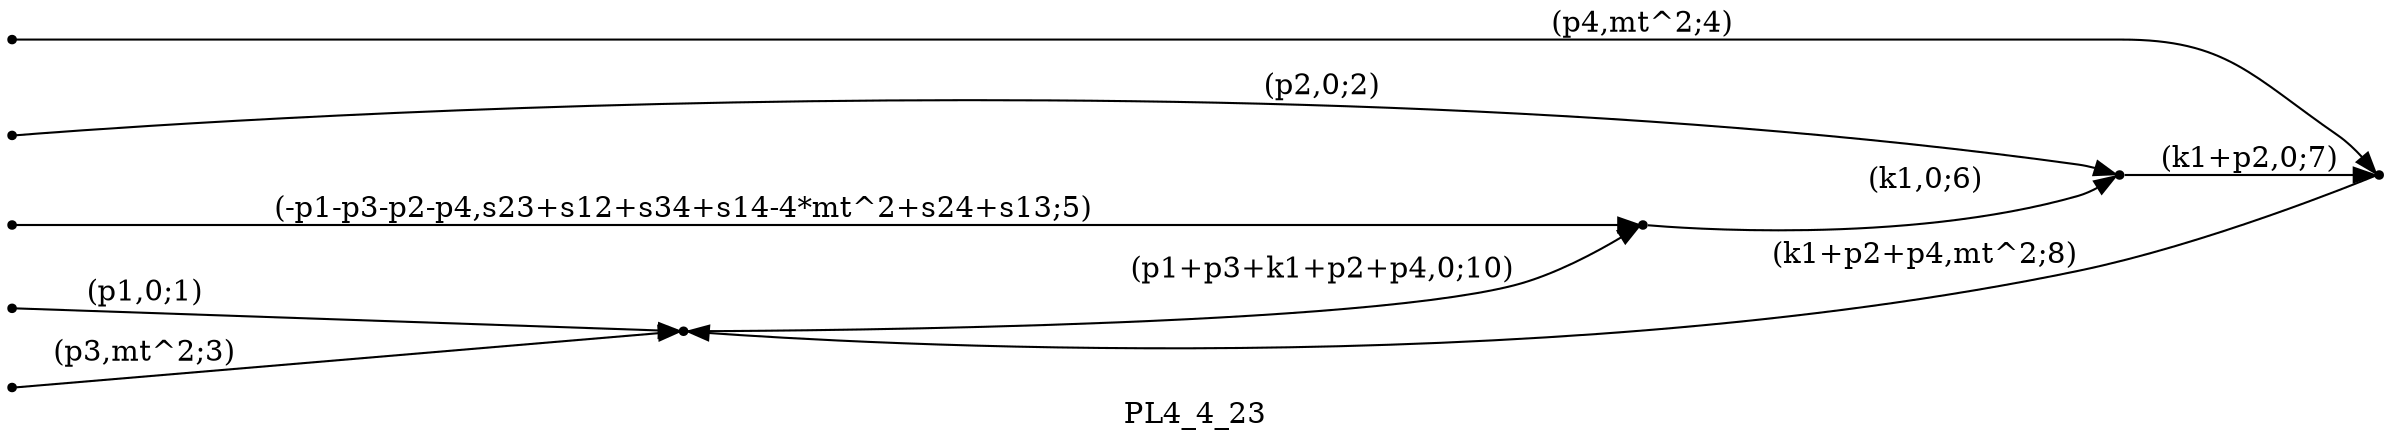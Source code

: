 digraph PL4_4_23 {
  label="PL4_4_23";
  rankdir="LR";
  subgraph edges {
    -1 -> 4 [label="(p1,0;1)"];
    -2 -> 1 [label="(p2,0;2)"];
    -3 -> 4 [label="(p3,mt^2;3)"];
    -4 -> 2 [label="(p4,mt^2;4)"];
    -5 -> 3 [label="(-p1-p3-p2-p4,s23+s12+s34+s14-4*mt^2+s24+s13;5)"];
    3 -> 1 [label="(k1,0;6)"];
    1 -> 2 [label="(k1+p2,0;7)"];
    2 -> 4 [label="(k1+p2+p4,mt^2;8)"];
    4 -> 3 [label="(p1+p3+k1+p2+p4,0;10)"];
  }
  subgraph incoming { rank="source"; -1; -2; -3; -4; -5; }
-5 [shape=point];
-4 [shape=point];
-3 [shape=point];
-2 [shape=point];
-1 [shape=point];
1 [shape=point];
2 [shape=point];
3 [shape=point];
4 [shape=point];
}


